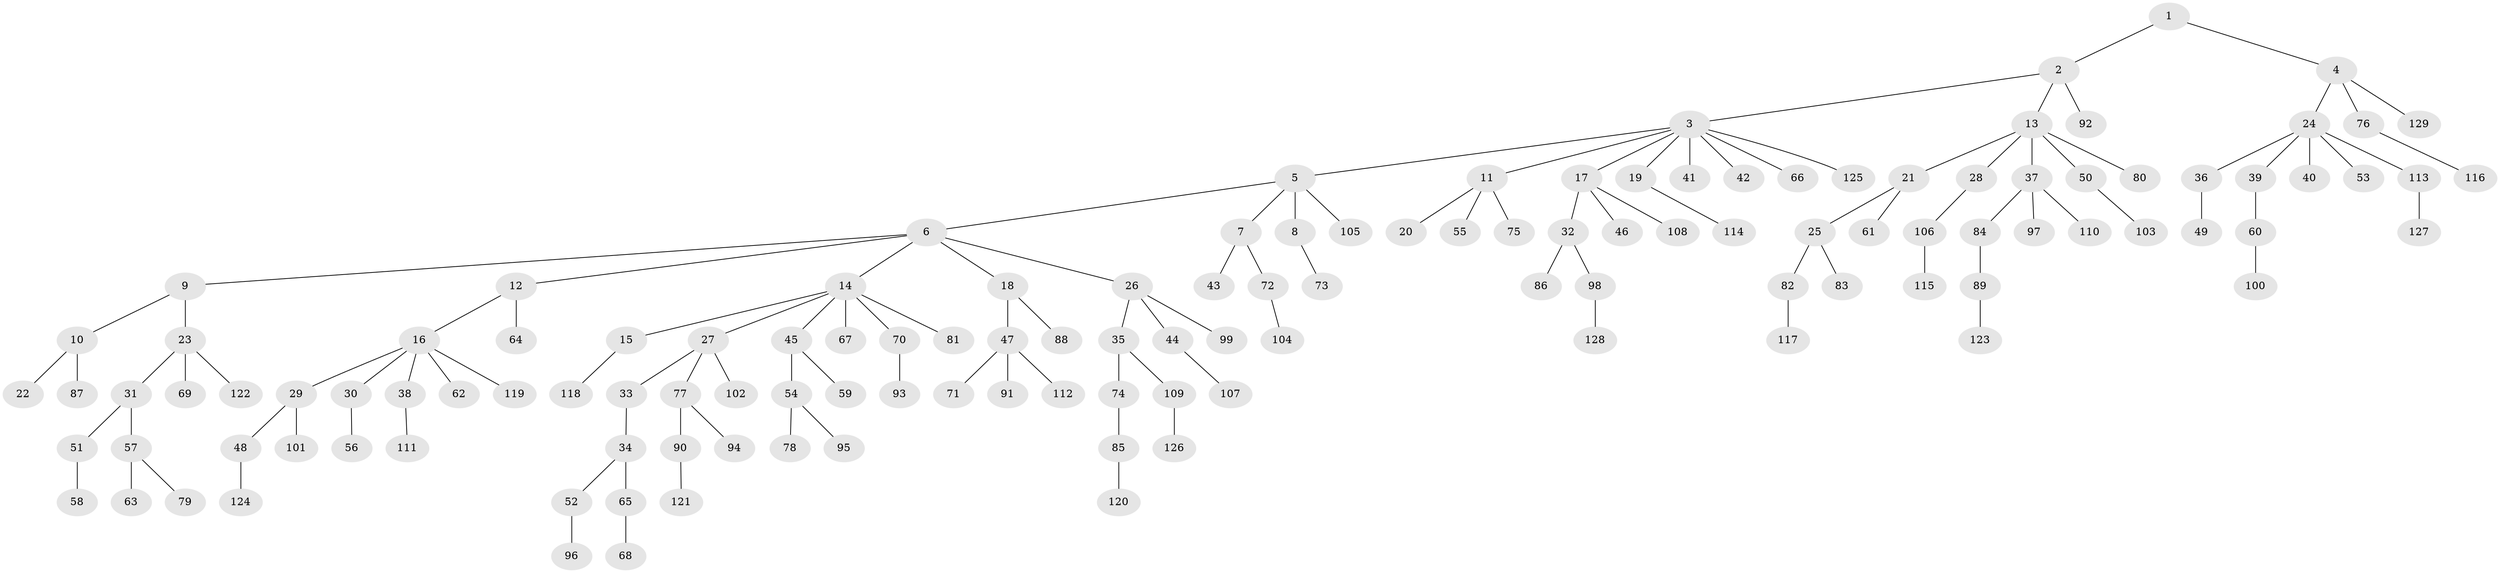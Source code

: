 // coarse degree distribution, {2: 0.1724137931034483, 3: 0.13793103448275862, 8: 0.011494252873563218, 4: 0.04597701149425287, 9: 0.011494252873563218, 1: 0.5747126436781609, 6: 0.034482758620689655, 5: 0.011494252873563218}
// Generated by graph-tools (version 1.1) at 2025/52/02/27/25 19:52:12]
// undirected, 129 vertices, 128 edges
graph export_dot {
graph [start="1"]
  node [color=gray90,style=filled];
  1;
  2;
  3;
  4;
  5;
  6;
  7;
  8;
  9;
  10;
  11;
  12;
  13;
  14;
  15;
  16;
  17;
  18;
  19;
  20;
  21;
  22;
  23;
  24;
  25;
  26;
  27;
  28;
  29;
  30;
  31;
  32;
  33;
  34;
  35;
  36;
  37;
  38;
  39;
  40;
  41;
  42;
  43;
  44;
  45;
  46;
  47;
  48;
  49;
  50;
  51;
  52;
  53;
  54;
  55;
  56;
  57;
  58;
  59;
  60;
  61;
  62;
  63;
  64;
  65;
  66;
  67;
  68;
  69;
  70;
  71;
  72;
  73;
  74;
  75;
  76;
  77;
  78;
  79;
  80;
  81;
  82;
  83;
  84;
  85;
  86;
  87;
  88;
  89;
  90;
  91;
  92;
  93;
  94;
  95;
  96;
  97;
  98;
  99;
  100;
  101;
  102;
  103;
  104;
  105;
  106;
  107;
  108;
  109;
  110;
  111;
  112;
  113;
  114;
  115;
  116;
  117;
  118;
  119;
  120;
  121;
  122;
  123;
  124;
  125;
  126;
  127;
  128;
  129;
  1 -- 2;
  1 -- 4;
  2 -- 3;
  2 -- 13;
  2 -- 92;
  3 -- 5;
  3 -- 11;
  3 -- 17;
  3 -- 19;
  3 -- 41;
  3 -- 42;
  3 -- 66;
  3 -- 125;
  4 -- 24;
  4 -- 76;
  4 -- 129;
  5 -- 6;
  5 -- 7;
  5 -- 8;
  5 -- 105;
  6 -- 9;
  6 -- 12;
  6 -- 14;
  6 -- 18;
  6 -- 26;
  7 -- 43;
  7 -- 72;
  8 -- 73;
  9 -- 10;
  9 -- 23;
  10 -- 22;
  10 -- 87;
  11 -- 20;
  11 -- 55;
  11 -- 75;
  12 -- 16;
  12 -- 64;
  13 -- 21;
  13 -- 28;
  13 -- 37;
  13 -- 50;
  13 -- 80;
  14 -- 15;
  14 -- 27;
  14 -- 45;
  14 -- 67;
  14 -- 70;
  14 -- 81;
  15 -- 118;
  16 -- 29;
  16 -- 30;
  16 -- 38;
  16 -- 62;
  16 -- 119;
  17 -- 32;
  17 -- 46;
  17 -- 108;
  18 -- 47;
  18 -- 88;
  19 -- 114;
  21 -- 25;
  21 -- 61;
  23 -- 31;
  23 -- 69;
  23 -- 122;
  24 -- 36;
  24 -- 39;
  24 -- 40;
  24 -- 53;
  24 -- 113;
  25 -- 82;
  25 -- 83;
  26 -- 35;
  26 -- 44;
  26 -- 99;
  27 -- 33;
  27 -- 77;
  27 -- 102;
  28 -- 106;
  29 -- 48;
  29 -- 101;
  30 -- 56;
  31 -- 51;
  31 -- 57;
  32 -- 86;
  32 -- 98;
  33 -- 34;
  34 -- 52;
  34 -- 65;
  35 -- 74;
  35 -- 109;
  36 -- 49;
  37 -- 84;
  37 -- 97;
  37 -- 110;
  38 -- 111;
  39 -- 60;
  44 -- 107;
  45 -- 54;
  45 -- 59;
  47 -- 71;
  47 -- 91;
  47 -- 112;
  48 -- 124;
  50 -- 103;
  51 -- 58;
  52 -- 96;
  54 -- 78;
  54 -- 95;
  57 -- 63;
  57 -- 79;
  60 -- 100;
  65 -- 68;
  70 -- 93;
  72 -- 104;
  74 -- 85;
  76 -- 116;
  77 -- 90;
  77 -- 94;
  82 -- 117;
  84 -- 89;
  85 -- 120;
  89 -- 123;
  90 -- 121;
  98 -- 128;
  106 -- 115;
  109 -- 126;
  113 -- 127;
}

